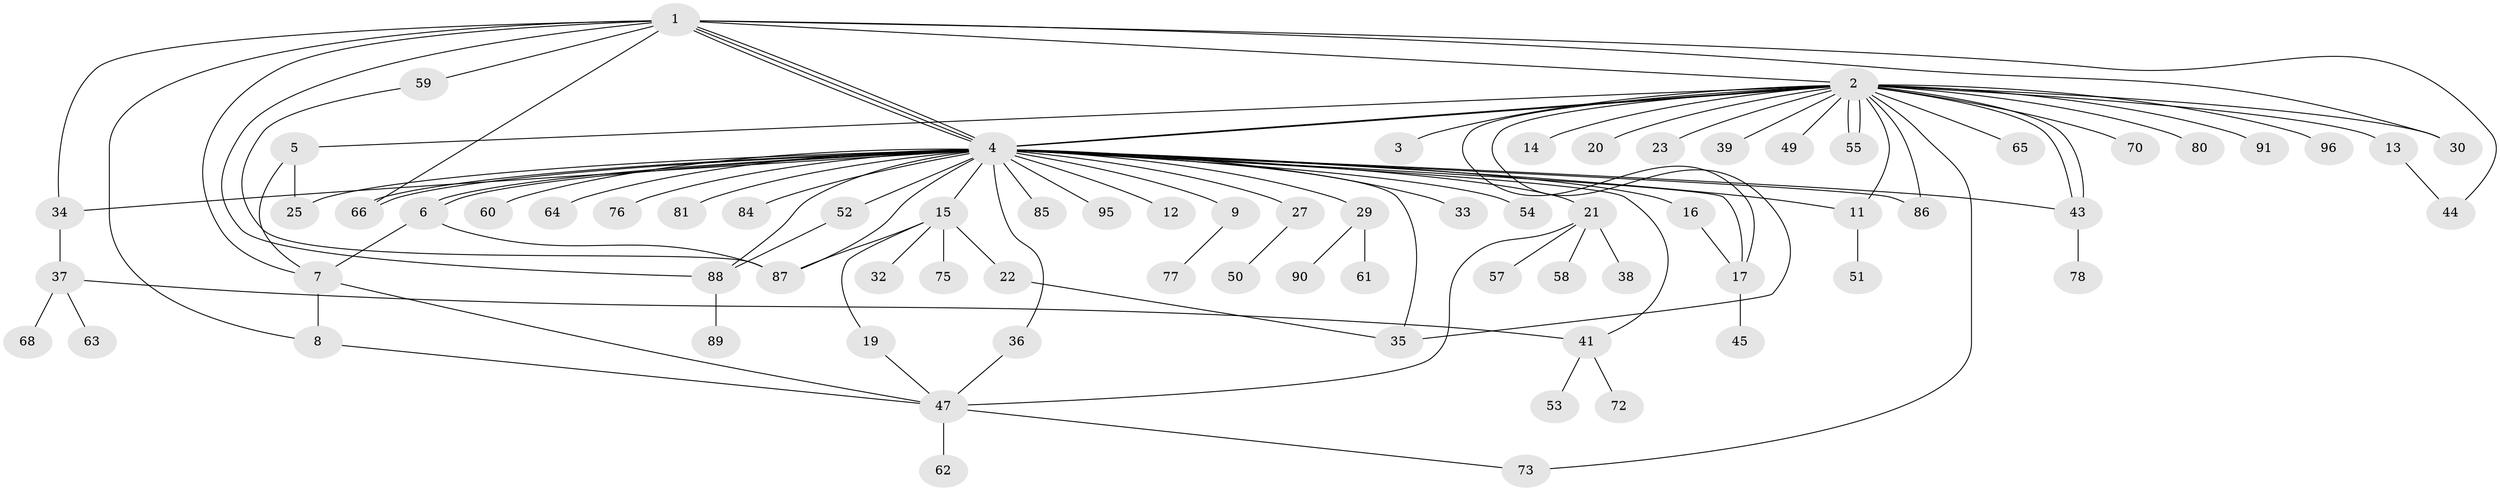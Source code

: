 // Generated by graph-tools (version 1.1) at 2025/51/02/27/25 19:51:54]
// undirected, 75 vertices, 108 edges
graph export_dot {
graph [start="1"]
  node [color=gray90,style=filled];
  1 [super="+42"];
  2 [super="+28"];
  3;
  4 [super="+40"];
  5 [super="+74"];
  6;
  7 [super="+99"];
  8 [super="+10"];
  9;
  11 [super="+24"];
  12;
  13 [super="+93"];
  14;
  15 [super="+18"];
  16 [super="+26"];
  17;
  19;
  20;
  21;
  22;
  23 [super="+31"];
  25;
  27;
  29 [super="+56"];
  30;
  32;
  33;
  34;
  35 [super="+79"];
  36 [super="+69"];
  37 [super="+97"];
  38;
  39;
  41 [super="+46"];
  43;
  44 [super="+48"];
  45;
  47 [super="+67"];
  49;
  50 [super="+71"];
  51;
  52;
  53;
  54;
  55 [super="+82"];
  57;
  58;
  59;
  60;
  61;
  62;
  63;
  64;
  65;
  66;
  68;
  70;
  72;
  73;
  75;
  76 [super="+83"];
  77 [super="+100"];
  78;
  80;
  81;
  84;
  85;
  86;
  87 [super="+98"];
  88 [super="+92"];
  89;
  90;
  91 [super="+94"];
  95;
  96;
  1 -- 2;
  1 -- 4;
  1 -- 4;
  1 -- 4;
  1 -- 7;
  1 -- 30;
  1 -- 34;
  1 -- 44;
  1 -- 59;
  1 -- 66;
  1 -- 88;
  1 -- 8;
  2 -- 3;
  2 -- 4 [weight=2];
  2 -- 4;
  2 -- 5;
  2 -- 11;
  2 -- 13;
  2 -- 14;
  2 -- 17;
  2 -- 20;
  2 -- 23;
  2 -- 30;
  2 -- 39;
  2 -- 43;
  2 -- 43;
  2 -- 49;
  2 -- 55;
  2 -- 55;
  2 -- 65;
  2 -- 70;
  2 -- 73;
  2 -- 80;
  2 -- 86;
  2 -- 91;
  2 -- 96;
  2 -- 35;
  4 -- 6;
  4 -- 6;
  4 -- 9;
  4 -- 11;
  4 -- 12;
  4 -- 15;
  4 -- 16;
  4 -- 17;
  4 -- 21;
  4 -- 25;
  4 -- 27;
  4 -- 29;
  4 -- 33;
  4 -- 34;
  4 -- 36;
  4 -- 41;
  4 -- 43;
  4 -- 52;
  4 -- 54;
  4 -- 60;
  4 -- 64;
  4 -- 66;
  4 -- 66;
  4 -- 76;
  4 -- 81;
  4 -- 84;
  4 -- 85;
  4 -- 86;
  4 -- 87 [weight=2];
  4 -- 88;
  4 -- 95;
  4 -- 35;
  5 -- 25;
  5 -- 7;
  6 -- 7;
  6 -- 87;
  7 -- 8;
  7 -- 47;
  8 -- 47;
  9 -- 77;
  11 -- 51;
  13 -- 44;
  15 -- 19;
  15 -- 22;
  15 -- 32;
  15 -- 75;
  15 -- 87;
  16 -- 17;
  17 -- 45;
  19 -- 47;
  21 -- 38;
  21 -- 57;
  21 -- 58;
  21 -- 47;
  22 -- 35;
  27 -- 50;
  29 -- 61;
  29 -- 90;
  34 -- 37;
  36 -- 47;
  37 -- 63;
  37 -- 68;
  37 -- 41;
  41 -- 53;
  41 -- 72;
  43 -- 78;
  47 -- 62;
  47 -- 73;
  52 -- 88;
  59 -- 87;
  88 -- 89;
}
